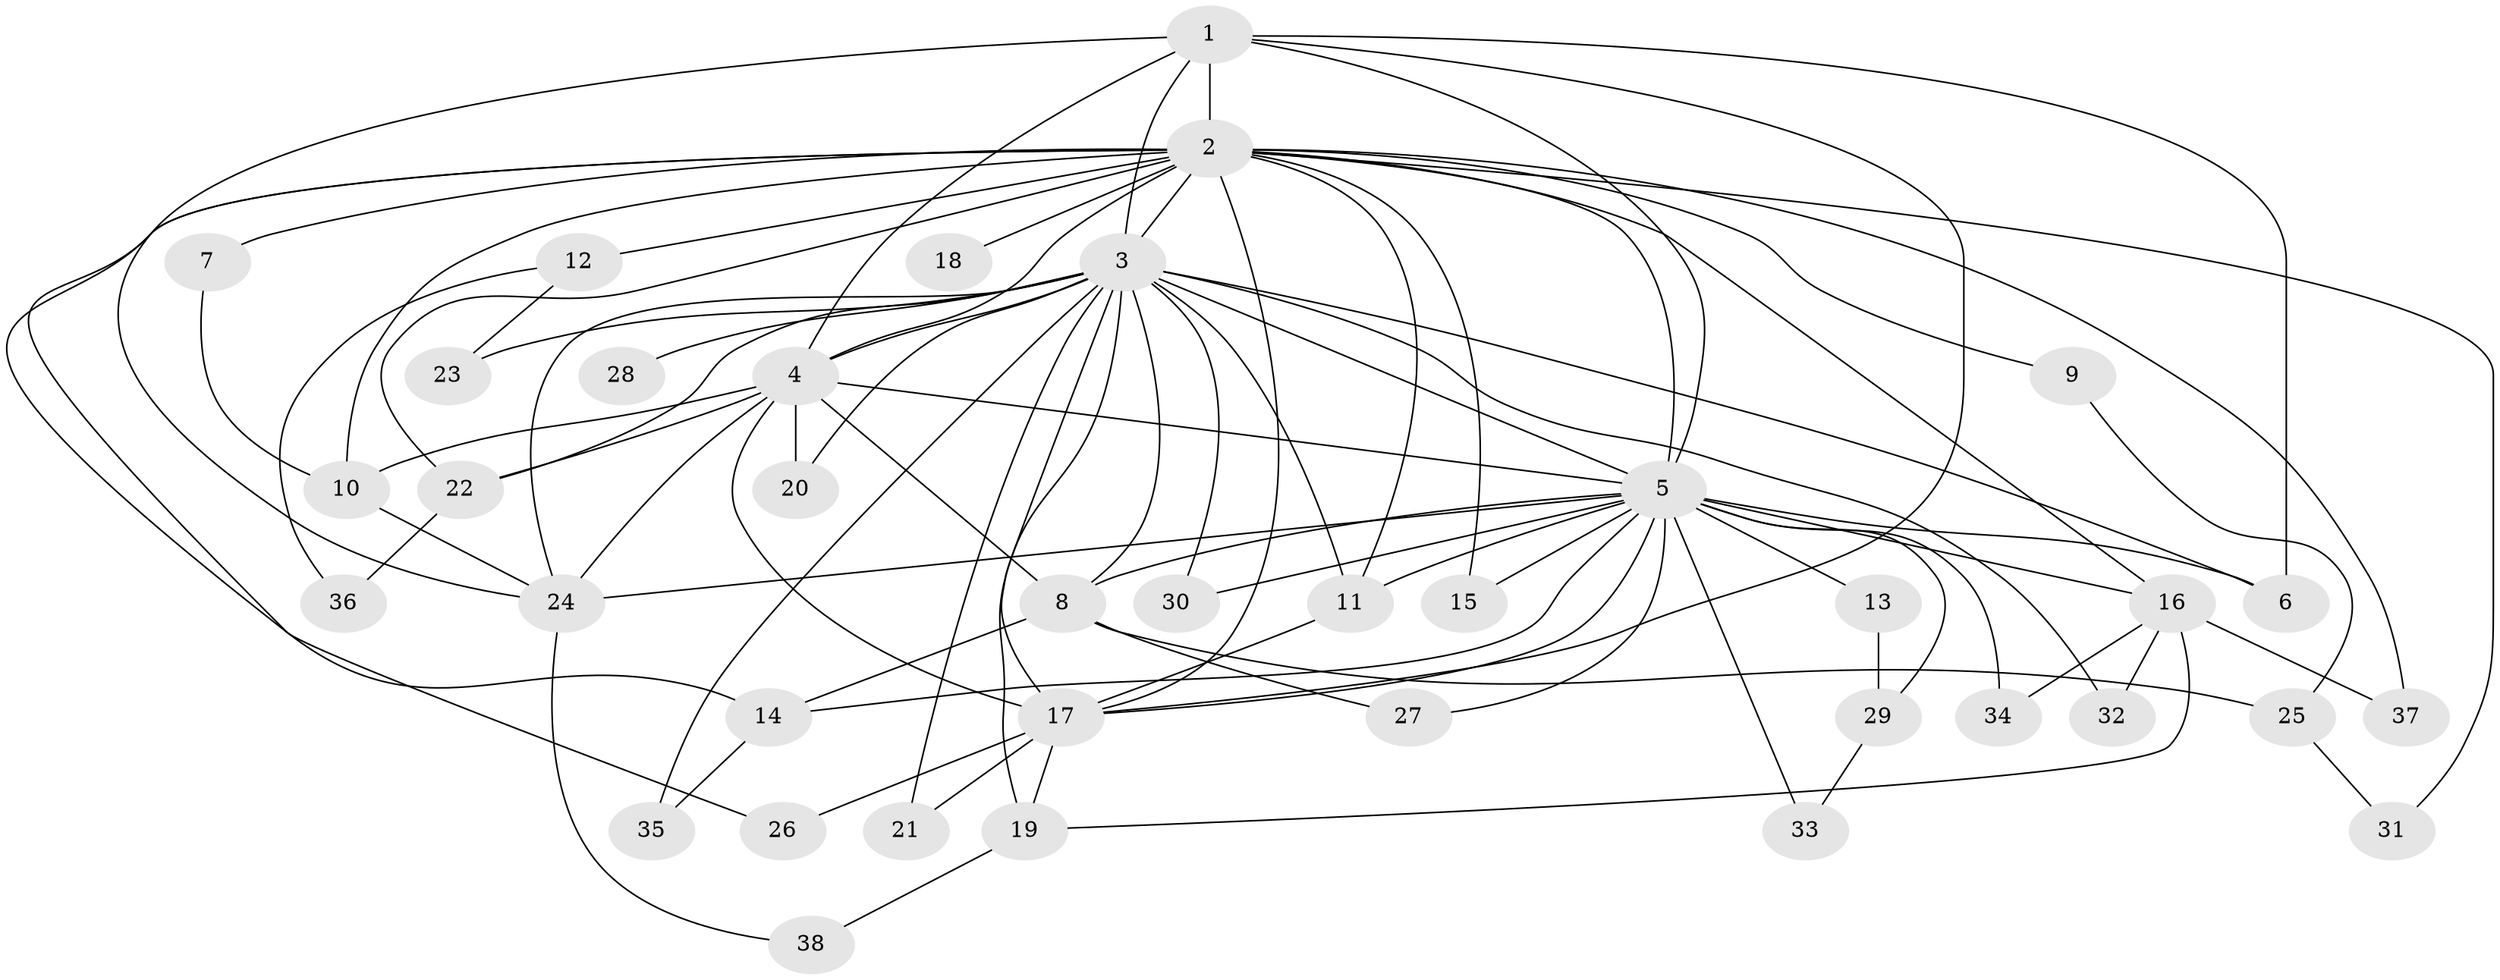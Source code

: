 // original degree distribution, {14: 0.02631578947368421, 23: 0.013157894736842105, 27: 0.013157894736842105, 13: 0.013157894736842105, 19: 0.013157894736842105, 18: 0.02631578947368421, 15: 0.013157894736842105, 22: 0.013157894736842105, 2: 0.5131578947368421, 3: 0.21052631578947367, 4: 0.13157894736842105, 5: 0.013157894736842105}
// Generated by graph-tools (version 1.1) at 2025/35/03/09/25 02:35:14]
// undirected, 38 vertices, 84 edges
graph export_dot {
graph [start="1"]
  node [color=gray90,style=filled];
  1;
  2;
  3;
  4;
  5;
  6;
  7;
  8;
  9;
  10;
  11;
  12;
  13;
  14;
  15;
  16;
  17;
  18;
  19;
  20;
  21;
  22;
  23;
  24;
  25;
  26;
  27;
  28;
  29;
  30;
  31;
  32;
  33;
  34;
  35;
  36;
  37;
  38;
  1 -- 2 [weight=10.0];
  1 -- 3 [weight=2.0];
  1 -- 4 [weight=4.0];
  1 -- 5 [weight=4.0];
  1 -- 6 [weight=2.0];
  1 -- 17 [weight=2.0];
  1 -- 24 [weight=1.0];
  2 -- 3 [weight=3.0];
  2 -- 4 [weight=7.0];
  2 -- 5 [weight=9.0];
  2 -- 7 [weight=2.0];
  2 -- 9 [weight=1.0];
  2 -- 10 [weight=3.0];
  2 -- 11 [weight=1.0];
  2 -- 12 [weight=2.0];
  2 -- 14 [weight=2.0];
  2 -- 15 [weight=1.0];
  2 -- 16 [weight=3.0];
  2 -- 17 [weight=1.0];
  2 -- 18 [weight=1.0];
  2 -- 22 [weight=1.0];
  2 -- 26 [weight=1.0];
  2 -- 31 [weight=1.0];
  2 -- 37 [weight=1.0];
  3 -- 4 [weight=2.0];
  3 -- 5 [weight=3.0];
  3 -- 6 [weight=1.0];
  3 -- 8 [weight=1.0];
  3 -- 11 [weight=1.0];
  3 -- 17 [weight=1.0];
  3 -- 19 [weight=1.0];
  3 -- 20 [weight=2.0];
  3 -- 21 [weight=1.0];
  3 -- 22 [weight=1.0];
  3 -- 23 [weight=1.0];
  3 -- 24 [weight=1.0];
  3 -- 28 [weight=1.0];
  3 -- 30 [weight=1.0];
  3 -- 32 [weight=1.0];
  3 -- 35 [weight=1.0];
  4 -- 5 [weight=4.0];
  4 -- 8 [weight=2.0];
  4 -- 10 [weight=1.0];
  4 -- 17 [weight=6.0];
  4 -- 20 [weight=1.0];
  4 -- 22 [weight=2.0];
  4 -- 24 [weight=4.0];
  5 -- 6 [weight=1.0];
  5 -- 8 [weight=1.0];
  5 -- 11 [weight=2.0];
  5 -- 13 [weight=2.0];
  5 -- 14 [weight=1.0];
  5 -- 15 [weight=1.0];
  5 -- 16 [weight=1.0];
  5 -- 17 [weight=1.0];
  5 -- 24 [weight=1.0];
  5 -- 27 [weight=1.0];
  5 -- 29 [weight=1.0];
  5 -- 30 [weight=1.0];
  5 -- 33 [weight=1.0];
  5 -- 34 [weight=1.0];
  7 -- 10 [weight=1.0];
  8 -- 14 [weight=1.0];
  8 -- 25 [weight=1.0];
  8 -- 27 [weight=1.0];
  9 -- 25 [weight=1.0];
  10 -- 24 [weight=1.0];
  11 -- 17 [weight=1.0];
  12 -- 23 [weight=1.0];
  12 -- 36 [weight=1.0];
  13 -- 29 [weight=1.0];
  14 -- 35 [weight=1.0];
  16 -- 19 [weight=1.0];
  16 -- 32 [weight=1.0];
  16 -- 34 [weight=1.0];
  16 -- 37 [weight=1.0];
  17 -- 19 [weight=1.0];
  17 -- 21 [weight=1.0];
  17 -- 26 [weight=1.0];
  19 -- 38 [weight=1.0];
  22 -- 36 [weight=1.0];
  24 -- 38 [weight=1.0];
  25 -- 31 [weight=1.0];
  29 -- 33 [weight=1.0];
}
